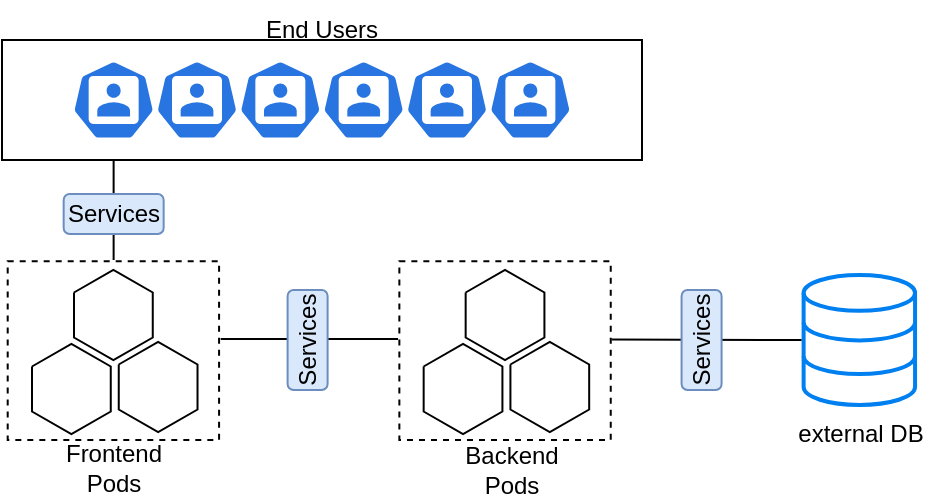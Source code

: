 <mxfile version="22.1.11" type="github">
  <diagram name="Page-1" id="FAYloSDTTYDVObzhy5Y4">
    <mxGraphModel dx="989" dy="1638" grid="1" gridSize="10" guides="1" tooltips="1" connect="1" arrows="1" fold="1" page="1" pageScale="1" pageWidth="850" pageHeight="1100" background="#ffffff" math="0" shadow="0">
      <root>
        <mxCell id="0" />
        <mxCell id="1" parent="0" />
        <mxCell id="D5iFVBIH0yphmVlaYRIM-8" value="" style="verticalLabelPosition=bottom;verticalAlign=top;html=1;shape=mxgraph.basic.polygon;polyCoords=[[0,0.25],[0.5,0],[1,0.25],[1,0.75],[0.5,1],[0,0.75],[0,0.25]];polyline=1;fillColor=default;perimeter=rectanglePerimeter;" parent="1" vertex="1">
          <mxGeometry x="301" y="-925" width="39.38" height="45" as="geometry" />
        </mxCell>
        <mxCell id="0WMH_9yHCy0V9T3Gx59N-2" value="" style="sketch=0;html=1;dashed=0;whitespace=wrap;fillColor=#2875E2;strokeColor=#ffffff;points=[[0.005,0.63,0],[0.1,0.2,0],[0.9,0.2,0],[0.5,0,0],[0.995,0.63,0],[0.72,0.99,0],[0.5,1,0],[0.28,0.99,0]];verticalLabelPosition=bottom;align=center;verticalAlign=top;shape=mxgraph.kubernetes.icon;prIcon=user" vertex="1" parent="1">
          <mxGeometry x="383.34" y="-1030" width="41.67" height="40" as="geometry" />
        </mxCell>
        <mxCell id="0WMH_9yHCy0V9T3Gx59N-4" value="" style="sketch=0;html=1;dashed=0;whitespace=wrap;fillColor=#2875E2;strokeColor=#ffffff;points=[[0.005,0.63,0],[0.1,0.2,0],[0.9,0.2,0],[0.5,0,0],[0.995,0.63,0],[0.72,0.99,0],[0.5,1,0],[0.28,0.99,0]];verticalLabelPosition=bottom;align=center;verticalAlign=top;shape=mxgraph.kubernetes.icon;prIcon=user" vertex="1" parent="1">
          <mxGeometry x="341.67" y="-1030" width="41.67" height="40" as="geometry" />
        </mxCell>
        <mxCell id="0WMH_9yHCy0V9T3Gx59N-5" value="" style="sketch=0;html=1;dashed=0;whitespace=wrap;fillColor=#2875E2;strokeColor=#ffffff;points=[[0.005,0.63,0],[0.1,0.2,0],[0.9,0.2,0],[0.5,0,0],[0.995,0.63,0],[0.72,0.99,0],[0.5,1,0],[0.28,0.99,0]];verticalLabelPosition=bottom;align=center;verticalAlign=top;shape=mxgraph.kubernetes.icon;prIcon=user" vertex="1" parent="1">
          <mxGeometry x="300" y="-1030" width="41.67" height="40" as="geometry" />
        </mxCell>
        <mxCell id="0WMH_9yHCy0V9T3Gx59N-6" value="" style="sketch=0;html=1;dashed=0;whitespace=wrap;fillColor=#2875E2;strokeColor=#ffffff;points=[[0.005,0.63,0],[0.1,0.2,0],[0.9,0.2,0],[0.5,0,0],[0.995,0.63,0],[0.72,0.99,0],[0.5,1,0],[0.28,0.99,0]];verticalLabelPosition=bottom;align=center;verticalAlign=top;shape=mxgraph.kubernetes.icon;prIcon=user" vertex="1" parent="1">
          <mxGeometry x="425.01" y="-1030" width="41.67" height="40" as="geometry" />
        </mxCell>
        <mxCell id="0WMH_9yHCy0V9T3Gx59N-7" value="" style="sketch=0;html=1;dashed=0;whitespace=wrap;fillColor=#2875E2;strokeColor=#ffffff;points=[[0.005,0.63,0],[0.1,0.2,0],[0.9,0.2,0],[0.5,0,0],[0.995,0.63,0],[0.72,0.99,0],[0.5,1,0],[0.28,0.99,0]];verticalLabelPosition=bottom;align=center;verticalAlign=top;shape=mxgraph.kubernetes.icon;prIcon=user" vertex="1" parent="1">
          <mxGeometry x="466.68" y="-1030" width="41.67" height="40" as="geometry" />
        </mxCell>
        <mxCell id="0WMH_9yHCy0V9T3Gx59N-8" value="" style="sketch=0;html=1;dashed=0;whitespace=wrap;fillColor=#2875E2;strokeColor=#ffffff;points=[[0.005,0.63,0],[0.1,0.2,0],[0.9,0.2,0],[0.5,0,0],[0.995,0.63,0],[0.72,0.99,0],[0.5,1,0],[0.28,0.99,0]];verticalLabelPosition=bottom;align=center;verticalAlign=top;shape=mxgraph.kubernetes.icon;prIcon=user" vertex="1" parent="1">
          <mxGeometry x="508.35" y="-1030" width="41.67" height="40" as="geometry" />
        </mxCell>
        <mxCell id="0WMH_9yHCy0V9T3Gx59N-9" value="" style="rounded=0;whiteSpace=wrap;html=1;fillColor=none;" vertex="1" parent="1">
          <mxGeometry x="265" y="-1040" width="320" height="60" as="geometry" />
        </mxCell>
        <mxCell id="0WMH_9yHCy0V9T3Gx59N-10" value="End Users" style="text;html=1;strokeColor=none;fillColor=none;align=center;verticalAlign=middle;whiteSpace=wrap;rounded=0;" vertex="1" parent="1">
          <mxGeometry x="395" y="-1060" width="60" height="30" as="geometry" />
        </mxCell>
        <mxCell id="0WMH_9yHCy0V9T3Gx59N-12" value="external DB" style="html=1;verticalLabelPosition=bottom;align=center;labelBackgroundColor=#ffffff;verticalAlign=top;strokeWidth=2;strokeColor=#0080F0;shadow=0;dashed=0;shape=mxgraph.ios7.icons.data;" vertex="1" parent="1">
          <mxGeometry x="665.81" y="-922.5" width="55.72" height="65" as="geometry" />
        </mxCell>
        <mxCell id="0WMH_9yHCy0V9T3Gx59N-14" value="Frontend&lt;br&gt;Pods" style="text;html=1;strokeColor=none;fillColor=none;align=center;verticalAlign=middle;whiteSpace=wrap;rounded=0;" vertex="1" parent="1">
          <mxGeometry x="290.83" y="-841" width="60" height="30" as="geometry" />
        </mxCell>
        <mxCell id="0WMH_9yHCy0V9T3Gx59N-15" value="Backend&lt;br&gt;Pods" style="text;html=1;strokeColor=none;fillColor=none;align=center;verticalAlign=middle;whiteSpace=wrap;rounded=0;" vertex="1" parent="1">
          <mxGeometry x="490.02" y="-840" width="60" height="30" as="geometry" />
        </mxCell>
        <mxCell id="0WMH_9yHCy0V9T3Gx59N-16" value="" style="endArrow=none;html=1;rounded=0;exitX=0.996;exitY=0.493;exitDx=0;exitDy=0;exitPerimeter=0;entryX=-0.011;entryY=0.494;entryDx=0;entryDy=0;entryPerimeter=0;" edge="1" parent="1">
          <mxGeometry width="50" height="50" relative="1" as="geometry">
            <mxPoint x="374.34" y="-890.56" as="sourcePoint" />
            <mxPoint x="463.02" y="-890.48" as="targetPoint" />
          </mxGeometry>
        </mxCell>
        <mxCell id="0WMH_9yHCy0V9T3Gx59N-17" value="" style="endArrow=none;html=1;rounded=0;exitX=0.996;exitY=0.493;exitDx=0;exitDy=0;exitPerimeter=0;" edge="1" parent="1">
          <mxGeometry width="50" height="50" relative="1" as="geometry">
            <mxPoint x="569.79" y="-890.24" as="sourcePoint" />
            <mxPoint x="664.79" y="-890" as="targetPoint" />
          </mxGeometry>
        </mxCell>
        <mxCell id="0WMH_9yHCy0V9T3Gx59N-19" value="" style="endArrow=none;html=1;rounded=0;exitX=0.507;exitY=0.011;exitDx=0;exitDy=0;exitPerimeter=0;entryX=0.176;entryY=1.023;entryDx=0;entryDy=0;entryPerimeter=0;" edge="1" parent="1">
          <mxGeometry width="50" height="50" relative="1" as="geometry">
            <mxPoint x="320.81" y="-930" as="sourcePoint" />
            <mxPoint x="320.81" y="-979.5" as="targetPoint" />
          </mxGeometry>
        </mxCell>
        <mxCell id="0WMH_9yHCy0V9T3Gx59N-20" value="Services" style="rounded=1;whiteSpace=wrap;html=1;fillColor=#dae8fc;strokeColor=#6c8ebf;rotation=-90;" vertex="1" parent="1">
          <mxGeometry x="392.8" y="-900" width="50" height="20" as="geometry" />
        </mxCell>
        <mxCell id="0WMH_9yHCy0V9T3Gx59N-21" value="Services" style="rounded=1;whiteSpace=wrap;html=1;fillColor=#dae8fc;strokeColor=#6c8ebf;rotation=-90;" vertex="1" parent="1">
          <mxGeometry x="589.79" y="-900" width="50" height="20" as="geometry" />
        </mxCell>
        <mxCell id="0WMH_9yHCy0V9T3Gx59N-22" value="Services" style="rounded=1;whiteSpace=wrap;html=1;fillColor=#dae8fc;strokeColor=#6c8ebf;rotation=0;" vertex="1" parent="1">
          <mxGeometry x="295.83" y="-963" width="50" height="20" as="geometry" />
        </mxCell>
        <mxCell id="0WMH_9yHCy0V9T3Gx59N-25" value="" style="verticalLabelPosition=bottom;verticalAlign=top;html=1;shape=mxgraph.basic.polygon;polyCoords=[[0,0.25],[0.5,0],[1,0.25],[1,0.75],[0.5,1],[0,0.75],[0,0.25]];polyline=1;fillColor=default;perimeter=rectanglePerimeter;" vertex="1" parent="1">
          <mxGeometry x="280" y="-888" width="39.38" height="45" as="geometry" />
        </mxCell>
        <mxCell id="0WMH_9yHCy0V9T3Gx59N-26" value="" style="rounded=0;whiteSpace=wrap;html=1;fillColor=none;dashed=1;" vertex="1" parent="1">
          <mxGeometry x="267.85" y="-929.43" width="105.69" height="89.43" as="geometry" />
        </mxCell>
        <mxCell id="0WMH_9yHCy0V9T3Gx59N-27" value="" style="verticalLabelPosition=bottom;verticalAlign=top;html=1;shape=mxgraph.basic.polygon;polyCoords=[[0,0.25],[0.5,0],[1,0.25],[1,0.75],[0.5,1],[0,0.75],[0,0.25]];polyline=1;fillColor=default;perimeter=rectanglePerimeter;" vertex="1" parent="1">
          <mxGeometry x="323.38" y="-889" width="39.38" height="45" as="geometry" />
        </mxCell>
        <mxCell id="0WMH_9yHCy0V9T3Gx59N-29" value="" style="verticalLabelPosition=bottom;verticalAlign=top;html=1;shape=mxgraph.basic.polygon;polyCoords=[[0,0.25],[0.5,0],[1,0.25],[1,0.75],[0.5,1],[0,0.75],[0,0.25]];polyline=1;fillColor=default;perimeter=rectanglePerimeter;" vertex="1" parent="1">
          <mxGeometry x="496.83" y="-925" width="39.38" height="45" as="geometry" />
        </mxCell>
        <mxCell id="0WMH_9yHCy0V9T3Gx59N-30" value="" style="verticalLabelPosition=bottom;verticalAlign=top;html=1;shape=mxgraph.basic.polygon;polyCoords=[[0,0.25],[0.5,0],[1,0.25],[1,0.75],[0.5,1],[0,0.75],[0,0.25]];polyline=1;fillColor=default;perimeter=rectanglePerimeter;" vertex="1" parent="1">
          <mxGeometry x="475.83" y="-888" width="39.38" height="45" as="geometry" />
        </mxCell>
        <mxCell id="0WMH_9yHCy0V9T3Gx59N-31" value="" style="rounded=0;whiteSpace=wrap;html=1;fillColor=none;dashed=1;" vertex="1" parent="1">
          <mxGeometry x="463.68" y="-929.43" width="105.69" height="89.43" as="geometry" />
        </mxCell>
        <mxCell id="0WMH_9yHCy0V9T3Gx59N-32" value="" style="verticalLabelPosition=bottom;verticalAlign=top;html=1;shape=mxgraph.basic.polygon;polyCoords=[[0,0.25],[0.5,0],[1,0.25],[1,0.75],[0.5,1],[0,0.75],[0,0.25]];polyline=1;fillColor=default;perimeter=rectanglePerimeter;" vertex="1" parent="1">
          <mxGeometry x="519.21" y="-889" width="39.38" height="45" as="geometry" />
        </mxCell>
      </root>
    </mxGraphModel>
  </diagram>
</mxfile>
